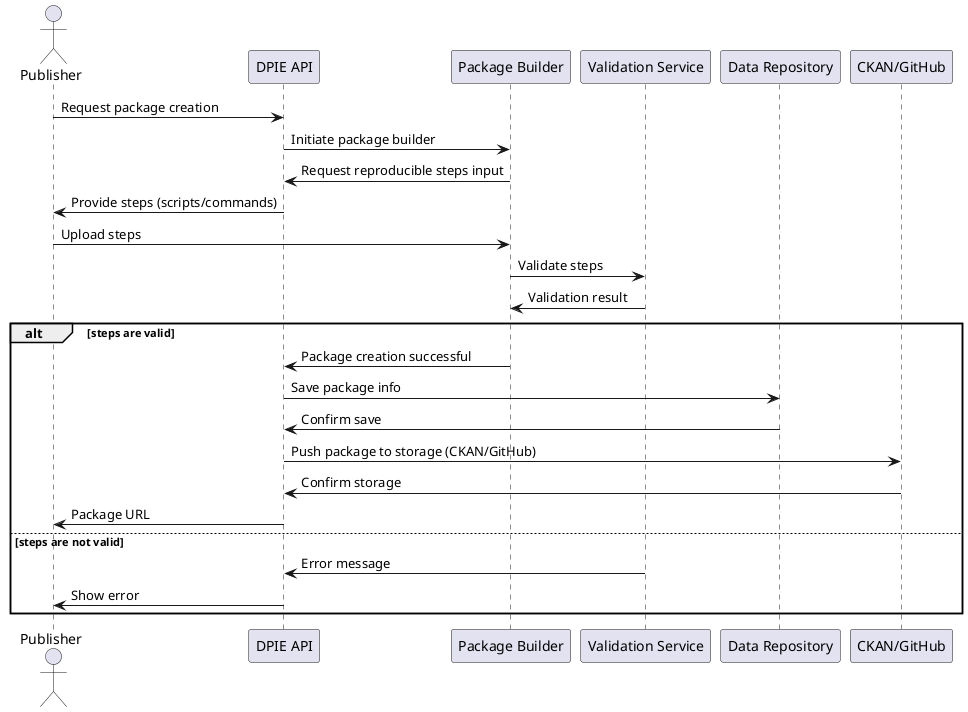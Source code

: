@startuml
actor Publisher
participant "DPIE API" as DPIE
participant "Package Builder" as Builder
participant "Validation Service" as Validator
participant "Data Repository" as Repository
participant "CKAN/GitHub" as Storage

Publisher -> DPIE : Request package creation
DPIE -> Builder : Initiate package builder
Builder -> DPIE : Request reproducible steps input
DPIE -> Publisher : Provide steps (scripts/commands)
Publisher -> Builder : Upload steps
Builder -> Validator : Validate steps
Validator -> Builder : Validation result
alt steps are valid
    Builder -> DPIE : Package creation successful
    DPIE -> Repository : Save package info
    Repository -> DPIE : Confirm save
    DPIE -> Storage : Push package to storage (CKAN/GitHub)
    Storage -> DPIE : Confirm storage
    DPIE -> Publisher : Package URL
else steps are not valid
    Validator -> DPIE : Error message
    DPIE -> Publisher : Show error
end
@enduml